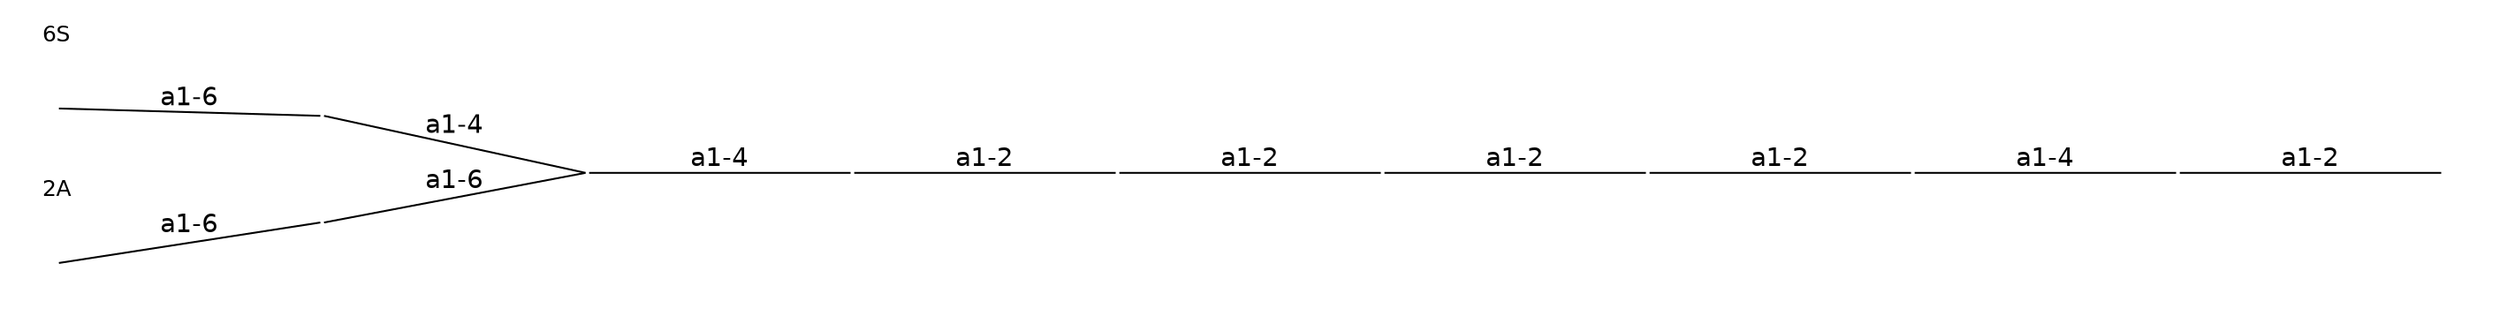 graph G {graph [splines=false dpi=72 outputorder="edgesfirst"];
node [shape="none" fontname=DejaVuSans labelfontsize=12 label="none" size=50 fixedsize="true" scale="true"];
edge [labelfontsize=12 fontname=DejaVuSans labeldistance=1.2 labelangle=320.0];
rankdir=LR nodesep="0.05" ranksep="0.8";
0 [label="" height="0.7" image="includes/MolecularMetadata/Sugars/SNFG_Symbol_Images/LFru.svg"];
1 [label="" height="0.7" image="includes/MolecularMetadata/Sugars/SNFG_Symbol_Images/LFuc.svg"];
2 [label="" height="0.7" image="includes/MolecularMetadata/Sugars/SNFG_Symbol_Images/LFuc.svg"];
3 [label="" height="0.7" image="includes/MolecularMetadata/Sugars/SNFG_Symbol_Images/DMan.svg"];
4 [label="" height="0.7" image="includes/MolecularMetadata/Sugars/SNFG_Symbol_Images/DMan.svg"];
5 [label="" height="0.7" image="includes/MolecularMetadata/Sugars/SNFG_Symbol_Images/DMan.svg"];
6 [label="" height="0.7" image="includes/MolecularMetadata/Sugars/SNFG_Symbol_Images/DMan.svg"];
7 [label="" height="0.7" image="includes/MolecularMetadata/Sugars/SNFG_Symbol_Images/DGlc.svg"];
8 [label="" height="0.7" image="includes/MolecularMetadata/Sugars/SNFG_Symbol_Images/DMan.svg"];
9 [label="" height="0.7" image="includes/MolecularMetadata/Sugars/SNFG_Symbol_Images/DMan.svg"];
b9 [shape="plaintext" fontsize="12" height="0.3" labelloc=b label="6S"];
{rank="same" b9 9};
{nodesep="0.2" b9 9};
b9--9 [style=invis];
10 [label="" height="0.7" image="includes/MolecularMetadata/Sugars/SNFG_Symbol_Images/DMan.svg"];
11 [label="" height="0.7" image="includes/MolecularMetadata/Sugars/SNFG_Symbol_Images/DMan.svg"];
b11 [shape="plaintext" fontsize="12" height="0.3" labelloc=b label="2A"];
{rank="same" b11 11};
{nodesep="0.2" b11 11};
b11--11 [style=invis];
1--0 [label="a1-2" headclip=false tailclip=false];
2--1 [label="a1-4" headclip=false tailclip=false];
3--2 [label="a1-2" headclip=false tailclip=false];
4--3 [label="a1-2" headclip=false tailclip=false];
5--4 [label="a1-2" headclip=false tailclip=false];
6--5 [label="a1-2" headclip=false tailclip=false];
7--6 [label="a1-4" headclip=false tailclip=false];
8--7 [label="a1-4" headclip=false tailclip=false];
10--7 [label="a1-6" headclip=false tailclip=false];
9--8 [label="a1-6" headclip=false tailclip=false];
11--10 [label="a1-6" headclip=false tailclip=false];
}
